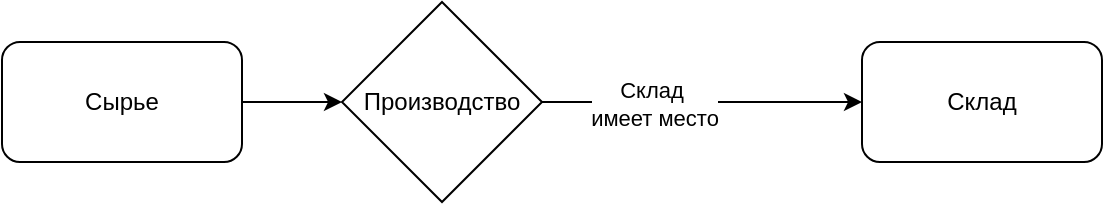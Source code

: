 <mxfile version="24.4.0" type="github">
  <diagram name="Page-1" id="VlJw1gE--JK97zTb_64V">
    <mxGraphModel dx="637" dy="415" grid="1" gridSize="10" guides="1" tooltips="1" connect="1" arrows="1" fold="1" page="1" pageScale="1" pageWidth="850" pageHeight="1100" math="0" shadow="0">
      <root>
        <mxCell id="0" />
        <mxCell id="1" parent="0" />
        <mxCell id="EDjuri-aCU-LO0Z1WpwC-1" value="Сырье" style="rounded=1;whiteSpace=wrap;html=1;" vertex="1" parent="1">
          <mxGeometry x="60" y="240" width="120" height="60" as="geometry" />
        </mxCell>
        <mxCell id="EDjuri-aCU-LO0Z1WpwC-3" value="Производство" style="rhombus;whiteSpace=wrap;html=1;" vertex="1" parent="1">
          <mxGeometry x="230" y="220" width="100" height="100" as="geometry" />
        </mxCell>
        <mxCell id="EDjuri-aCU-LO0Z1WpwC-4" value="Склад" style="rounded=1;whiteSpace=wrap;html=1;" vertex="1" parent="1">
          <mxGeometry x="490" y="240" width="120" height="60" as="geometry" />
        </mxCell>
        <mxCell id="EDjuri-aCU-LO0Z1WpwC-5" value="" style="endArrow=classic;html=1;rounded=0;exitX=1;exitY=0.5;exitDx=0;exitDy=0;entryX=0;entryY=0.5;entryDx=0;entryDy=0;" edge="1" parent="1" source="EDjuri-aCU-LO0Z1WpwC-1" target="EDjuri-aCU-LO0Z1WpwC-3">
          <mxGeometry width="50" height="50" relative="1" as="geometry">
            <mxPoint x="280" y="310" as="sourcePoint" />
            <mxPoint x="330" y="260" as="targetPoint" />
          </mxGeometry>
        </mxCell>
        <mxCell id="EDjuri-aCU-LO0Z1WpwC-6" value="" style="endArrow=classic;html=1;rounded=0;entryX=0;entryY=0.5;entryDx=0;entryDy=0;exitX=1;exitY=0.5;exitDx=0;exitDy=0;" edge="1" parent="1" source="EDjuri-aCU-LO0Z1WpwC-3" target="EDjuri-aCU-LO0Z1WpwC-4">
          <mxGeometry width="50" height="50" relative="1" as="geometry">
            <mxPoint x="280" y="310" as="sourcePoint" />
            <mxPoint x="330" y="260" as="targetPoint" />
          </mxGeometry>
        </mxCell>
        <mxCell id="EDjuri-aCU-LO0Z1WpwC-7" value="&lt;div&gt;Склад&amp;nbsp;&lt;/div&gt;&lt;div&gt;имеет место&lt;/div&gt;" style="edgeLabel;html=1;align=center;verticalAlign=middle;resizable=0;points=[];" vertex="1" connectable="0" parent="EDjuri-aCU-LO0Z1WpwC-6">
          <mxGeometry x="-0.307" y="-1" relative="1" as="geometry">
            <mxPoint as="offset" />
          </mxGeometry>
        </mxCell>
      </root>
    </mxGraphModel>
  </diagram>
</mxfile>
